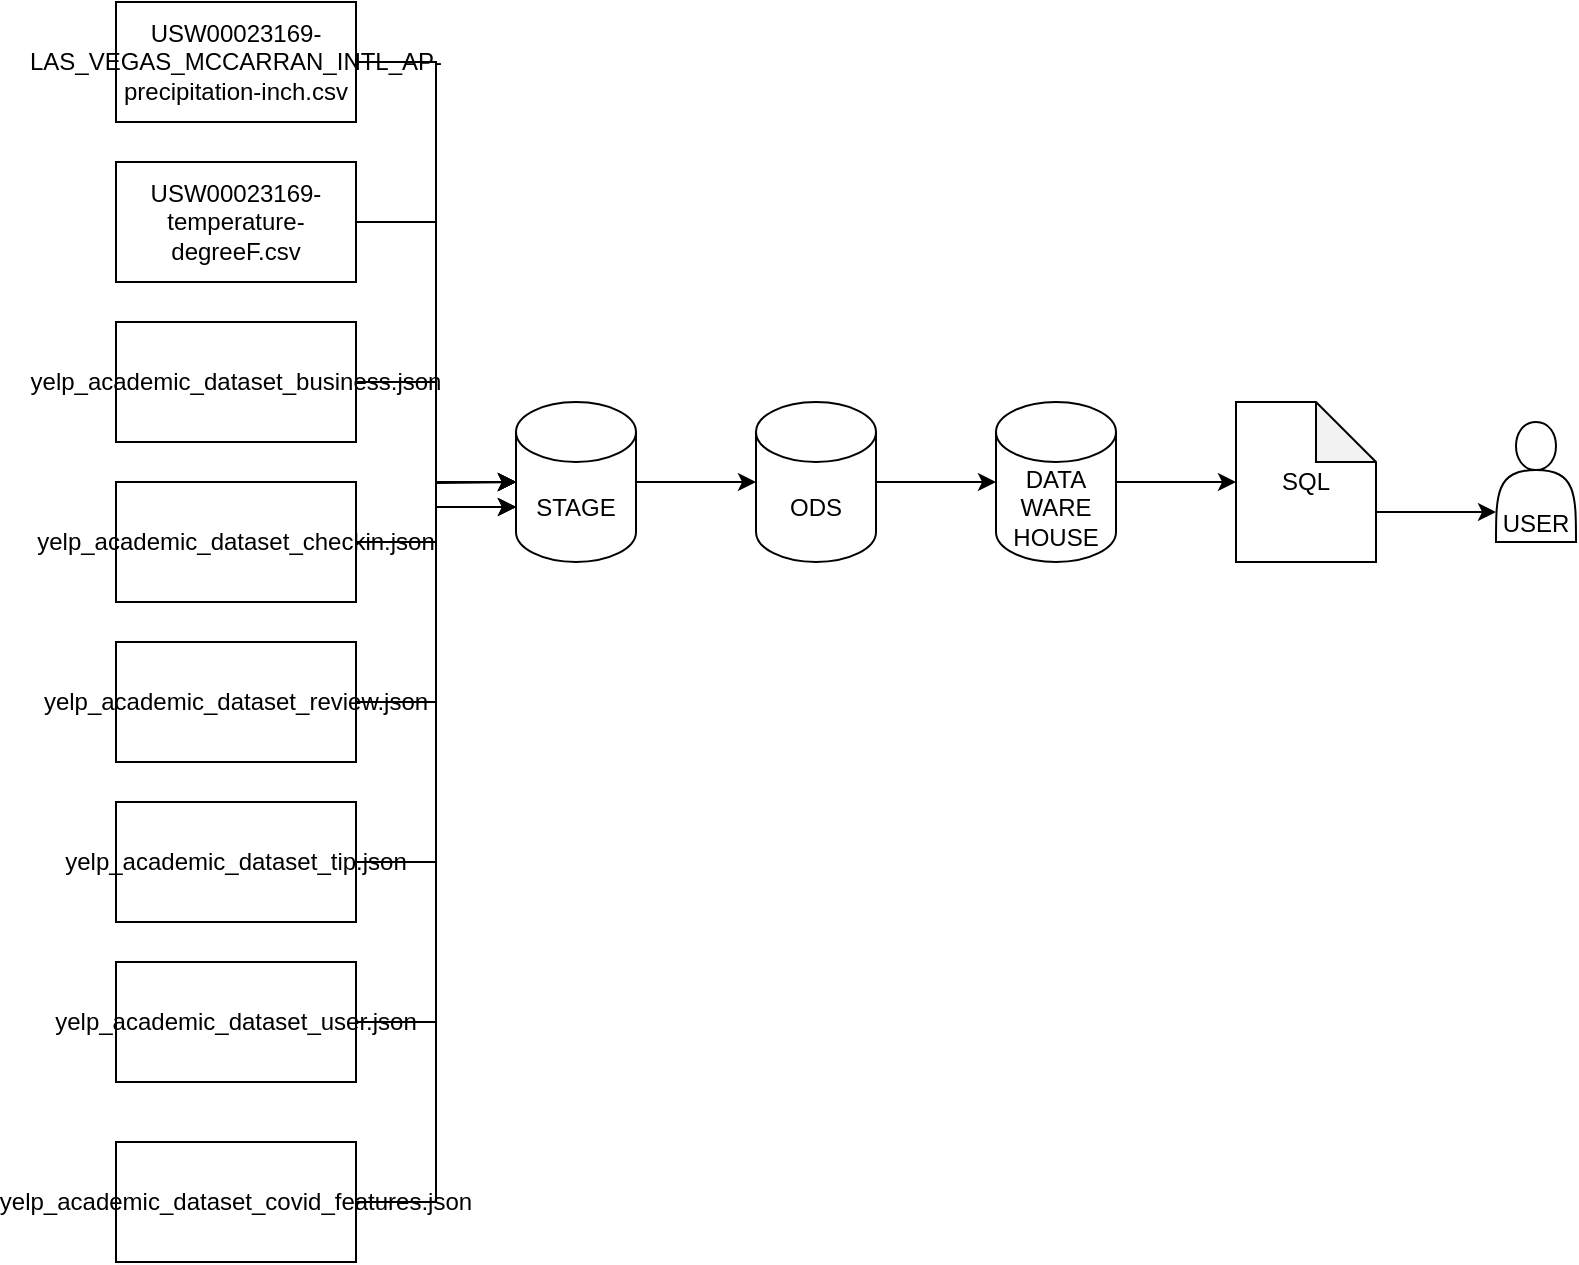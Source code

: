 <mxfile version="16.1.2" type="device"><diagram id="aE2_M6UUpogK3Hb61Pwt" name="Page-1"><mxGraphModel dx="1106" dy="852" grid="1" gridSize="10" guides="1" tooltips="1" connect="1" arrows="1" fold="1" page="1" pageScale="1" pageWidth="850" pageHeight="1100" math="0" shadow="0"><root><mxCell id="0"/><mxCell id="1" parent="0"/><mxCell id="61FEKfpX1BCy0Dh__6e2-24" style="edgeStyle=orthogonalEdgeStyle;rounded=0;orthogonalLoop=1;jettySize=auto;html=1;exitX=1;exitY=0.5;exitDx=0;exitDy=0;entryX=0;entryY=0.5;entryDx=0;entryDy=0;entryPerimeter=0;" edge="1" parent="1" source="61FEKfpX1BCy0Dh__6e2-13" target="61FEKfpX1BCy0Dh__6e2-21"><mxGeometry relative="1" as="geometry"/></mxCell><mxCell id="61FEKfpX1BCy0Dh__6e2-13" value="USW00023169-LAS_VEGAS_MCCARRAN_INTL_AP-precipitation-inch.csv" style="rounded=0;html=1;whiteSpace=wrap;" vertex="1" parent="1"><mxGeometry x="80" y="40" width="120" height="60" as="geometry"/></mxCell><mxCell id="61FEKfpX1BCy0Dh__6e2-25" style="edgeStyle=orthogonalEdgeStyle;rounded=0;orthogonalLoop=1;jettySize=auto;html=1;exitX=1;exitY=0.5;exitDx=0;exitDy=0;entryX=0;entryY=0.5;entryDx=0;entryDy=0;entryPerimeter=0;" edge="1" parent="1" source="61FEKfpX1BCy0Dh__6e2-14" target="61FEKfpX1BCy0Dh__6e2-21"><mxGeometry relative="1" as="geometry"/></mxCell><mxCell id="61FEKfpX1BCy0Dh__6e2-14" value="USW00023169-temperature-degreeF.csv" style="rounded=0;html=1;whiteSpace=wrap;" vertex="1" parent="1"><mxGeometry x="80" y="120" width="120" height="60" as="geometry"/></mxCell><mxCell id="61FEKfpX1BCy0Dh__6e2-27" style="edgeStyle=orthogonalEdgeStyle;rounded=0;orthogonalLoop=1;jettySize=auto;html=1;exitX=1;exitY=0.5;exitDx=0;exitDy=0;entryX=0;entryY=0.5;entryDx=0;entryDy=0;entryPerimeter=0;" edge="1" parent="1" source="61FEKfpX1BCy0Dh__6e2-15" target="61FEKfpX1BCy0Dh__6e2-21"><mxGeometry relative="1" as="geometry"/></mxCell><mxCell id="61FEKfpX1BCy0Dh__6e2-15" value="yelp_academic_dataset_business.json" style="rounded=0;html=1;whiteSpace=wrap;" vertex="1" parent="1"><mxGeometry x="80" y="200" width="120" height="60" as="geometry"/></mxCell><mxCell id="61FEKfpX1BCy0Dh__6e2-28" style="edgeStyle=orthogonalEdgeStyle;rounded=0;orthogonalLoop=1;jettySize=auto;html=1;exitX=1;exitY=0.5;exitDx=0;exitDy=0;" edge="1" parent="1" source="61FEKfpX1BCy0Dh__6e2-16"><mxGeometry relative="1" as="geometry"><mxPoint x="280" y="280" as="targetPoint"/></mxGeometry></mxCell><mxCell id="61FEKfpX1BCy0Dh__6e2-16" value="yelp_academic_dataset_checkin.json" style="rounded=0;html=1;whiteSpace=wrap;" vertex="1" parent="1"><mxGeometry x="80" y="280" width="120" height="60" as="geometry"/></mxCell><mxCell id="61FEKfpX1BCy0Dh__6e2-29" style="edgeStyle=orthogonalEdgeStyle;rounded=0;orthogonalLoop=1;jettySize=auto;html=1;exitX=1;exitY=0.5;exitDx=0;exitDy=0;entryX=0;entryY=0.5;entryDx=0;entryDy=0;entryPerimeter=0;" edge="1" parent="1" source="61FEKfpX1BCy0Dh__6e2-17" target="61FEKfpX1BCy0Dh__6e2-21"><mxGeometry relative="1" as="geometry"/></mxCell><mxCell id="61FEKfpX1BCy0Dh__6e2-17" value="yelp_academic_dataset_review.json" style="rounded=0;html=1;whiteSpace=wrap;" vertex="1" parent="1"><mxGeometry x="80" y="360" width="120" height="60" as="geometry"/></mxCell><mxCell id="61FEKfpX1BCy0Dh__6e2-30" style="edgeStyle=orthogonalEdgeStyle;rounded=0;orthogonalLoop=1;jettySize=auto;html=1;exitX=1;exitY=0.5;exitDx=0;exitDy=0;entryX=0;entryY=0;entryDx=0;entryDy=52.5;entryPerimeter=0;" edge="1" parent="1" source="61FEKfpX1BCy0Dh__6e2-18" target="61FEKfpX1BCy0Dh__6e2-21"><mxGeometry relative="1" as="geometry"/></mxCell><mxCell id="61FEKfpX1BCy0Dh__6e2-18" value="yelp_academic_dataset_tip.json" style="rounded=0;html=1;whiteSpace=wrap;" vertex="1" parent="1"><mxGeometry x="80" y="440" width="120" height="60" as="geometry"/></mxCell><mxCell id="61FEKfpX1BCy0Dh__6e2-32" style="edgeStyle=orthogonalEdgeStyle;rounded=0;orthogonalLoop=1;jettySize=auto;html=1;exitX=1;exitY=0.5;exitDx=0;exitDy=0;entryX=0;entryY=0;entryDx=0;entryDy=52.5;entryPerimeter=0;" edge="1" parent="1" source="61FEKfpX1BCy0Dh__6e2-19" target="61FEKfpX1BCy0Dh__6e2-21"><mxGeometry relative="1" as="geometry"/></mxCell><mxCell id="61FEKfpX1BCy0Dh__6e2-19" value="yelp_academic_dataset_covid_features.json" style="rounded=0;html=1;whiteSpace=wrap;" vertex="1" parent="1"><mxGeometry x="80" y="610" width="120" height="60" as="geometry"/></mxCell><mxCell id="61FEKfpX1BCy0Dh__6e2-31" style="edgeStyle=orthogonalEdgeStyle;rounded=0;orthogonalLoop=1;jettySize=auto;html=1;exitX=1;exitY=0.5;exitDx=0;exitDy=0;entryX=0;entryY=0;entryDx=0;entryDy=52.5;entryPerimeter=0;" edge="1" parent="1" source="61FEKfpX1BCy0Dh__6e2-20" target="61FEKfpX1BCy0Dh__6e2-21"><mxGeometry relative="1" as="geometry"/></mxCell><mxCell id="61FEKfpX1BCy0Dh__6e2-20" value="yelp_academic_dataset_user.json" style="rounded=0;html=1;whiteSpace=wrap;" vertex="1" parent="1"><mxGeometry x="80" y="520" width="120" height="60" as="geometry"/></mxCell><mxCell id="61FEKfpX1BCy0Dh__6e2-33" style="edgeStyle=orthogonalEdgeStyle;rounded=0;orthogonalLoop=1;jettySize=auto;html=1;exitX=1;exitY=0.5;exitDx=0;exitDy=0;exitPerimeter=0;entryX=0;entryY=0.5;entryDx=0;entryDy=0;entryPerimeter=0;" edge="1" parent="1" source="61FEKfpX1BCy0Dh__6e2-21" target="61FEKfpX1BCy0Dh__6e2-22"><mxGeometry relative="1" as="geometry"/></mxCell><mxCell id="61FEKfpX1BCy0Dh__6e2-21" value="STAGE" style="shape=cylinder3;whiteSpace=wrap;html=1;boundedLbl=1;backgroundOutline=1;size=15;" vertex="1" parent="1"><mxGeometry x="280" y="240" width="60" height="80" as="geometry"/></mxCell><mxCell id="61FEKfpX1BCy0Dh__6e2-34" style="edgeStyle=orthogonalEdgeStyle;rounded=0;orthogonalLoop=1;jettySize=auto;html=1;exitX=1;exitY=0.5;exitDx=0;exitDy=0;exitPerimeter=0;entryX=0;entryY=0.5;entryDx=0;entryDy=0;entryPerimeter=0;" edge="1" parent="1" source="61FEKfpX1BCy0Dh__6e2-22" target="61FEKfpX1BCy0Dh__6e2-23"><mxGeometry relative="1" as="geometry"/></mxCell><mxCell id="61FEKfpX1BCy0Dh__6e2-22" value="ODS" style="shape=cylinder3;whiteSpace=wrap;html=1;boundedLbl=1;backgroundOutline=1;size=15;" vertex="1" parent="1"><mxGeometry x="400" y="240" width="60" height="80" as="geometry"/></mxCell><mxCell id="61FEKfpX1BCy0Dh__6e2-37" style="edgeStyle=orthogonalEdgeStyle;rounded=0;orthogonalLoop=1;jettySize=auto;html=1;exitX=1;exitY=0.5;exitDx=0;exitDy=0;exitPerimeter=0;entryX=0;entryY=0.5;entryDx=0;entryDy=0;entryPerimeter=0;" edge="1" parent="1" source="61FEKfpX1BCy0Dh__6e2-23" target="61FEKfpX1BCy0Dh__6e2-35"><mxGeometry relative="1" as="geometry"/></mxCell><mxCell id="61FEKfpX1BCy0Dh__6e2-23" value="DATA&lt;br&gt;WARE&lt;br&gt;HOUSE" style="shape=cylinder3;whiteSpace=wrap;html=1;boundedLbl=1;backgroundOutline=1;size=15;" vertex="1" parent="1"><mxGeometry x="520" y="240" width="60" height="80" as="geometry"/></mxCell><mxCell id="61FEKfpX1BCy0Dh__6e2-38" style="edgeStyle=orthogonalEdgeStyle;rounded=0;orthogonalLoop=1;jettySize=auto;html=1;exitX=0;exitY=0;exitDx=70;exitDy=55;exitPerimeter=0;entryX=0;entryY=0.75;entryDx=0;entryDy=0;" edge="1" parent="1" source="61FEKfpX1BCy0Dh__6e2-35" target="61FEKfpX1BCy0Dh__6e2-36"><mxGeometry relative="1" as="geometry"/></mxCell><mxCell id="61FEKfpX1BCy0Dh__6e2-35" value="SQL" style="shape=note;whiteSpace=wrap;html=1;backgroundOutline=1;darkOpacity=0.05;" vertex="1" parent="1"><mxGeometry x="640" y="240" width="70" height="80" as="geometry"/></mxCell><mxCell id="61FEKfpX1BCy0Dh__6e2-36" value="USER" style="shape=actor;whiteSpace=wrap;html=1;verticalAlign=bottom;" vertex="1" parent="1"><mxGeometry x="770" y="250" width="40" height="60" as="geometry"/></mxCell></root></mxGraphModel></diagram></mxfile>